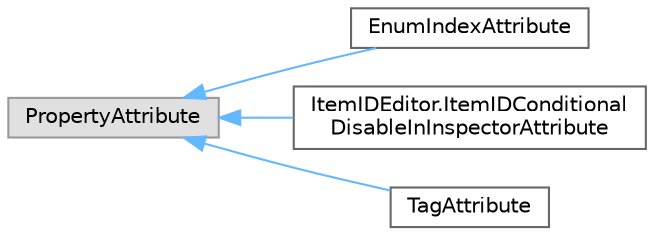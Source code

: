 digraph "クラス階層図"
{
 // LATEX_PDF_SIZE
  bgcolor="transparent";
  edge [fontname=Helvetica,fontsize=10,labelfontname=Helvetica,labelfontsize=10];
  node [fontname=Helvetica,fontsize=10,shape=box,height=0.2,width=0.4];
  rankdir="LR";
  Node0 [id="Node000000",label="PropertyAttribute",height=0.2,width=0.4,color="grey60", fillcolor="#E0E0E0", style="filled",tooltip=" "];
  Node0 -> Node1 [id="edge528_Node000000_Node000001",dir="back",color="steelblue1",style="solid",tooltip=" "];
  Node1 [id="Node000001",label="EnumIndexAttribute",height=0.2,width=0.4,color="grey40", fillcolor="white", style="filled",URL="$class_enum_index_attribute.html",tooltip="Showing an array with Enum as keys in the property inspector."];
  Node0 -> Node2 [id="edge529_Node000000_Node000002",dir="back",color="steelblue1",style="solid",tooltip=" "];
  Node2 [id="Node000002",label="ItemIDEditor.ItemIDConditional\lDisableInInspectorAttribute",height=0.2,width=0.4,color="grey40", fillcolor="white", style="filled",URL="$class_item_i_d_editor_1_1_item_i_d_conditional_disable_in_inspector_attribute.html",tooltip=" "];
  Node0 -> Node3 [id="edge530_Node000000_Node000003",dir="back",color="steelblue1",style="solid",tooltip=" "];
  Node3 [id="Node000003",label="TagAttribute",height=0.2,width=0.4,color="grey40", fillcolor="white", style="filled",URL="$class_tag_attribute.html",tooltip="タグの専用UIを表示させるための属性"];
}
